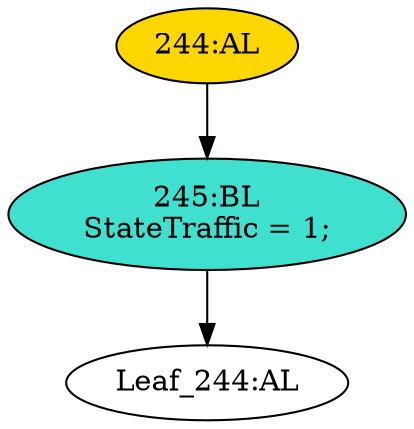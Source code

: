 strict digraph "" {
	node [label="\N"];
	"245:BL"	 [ast="<pyverilog.vparser.ast.Block object at 0x7ff806594c10>",
		fillcolor=turquoise,
		label="245:BL
StateTraffic = 1;",
		statements="[<pyverilog.vparser.ast.BlockingSubstitution object at 0x7ff826da2e90>]",
		style=filled,
		typ=Block];
	"Leaf_244:AL"	 [def_var="['StateTraffic']",
		label="Leaf_244:AL"];
	"245:BL" -> "Leaf_244:AL"	 [cond="[]",
		lineno=None];
	"244:AL"	 [ast="<pyverilog.vparser.ast.Always object at 0x7ff80673ee50>",
		clk_sens=False,
		fillcolor=gold,
		label="244:AL",
		sens="['TxStartFrm']",
		statements="[]",
		style=filled,
		typ=Always,
		use_var="[]"];
	"244:AL" -> "245:BL"	 [cond="[]",
		lineno=None];
}
